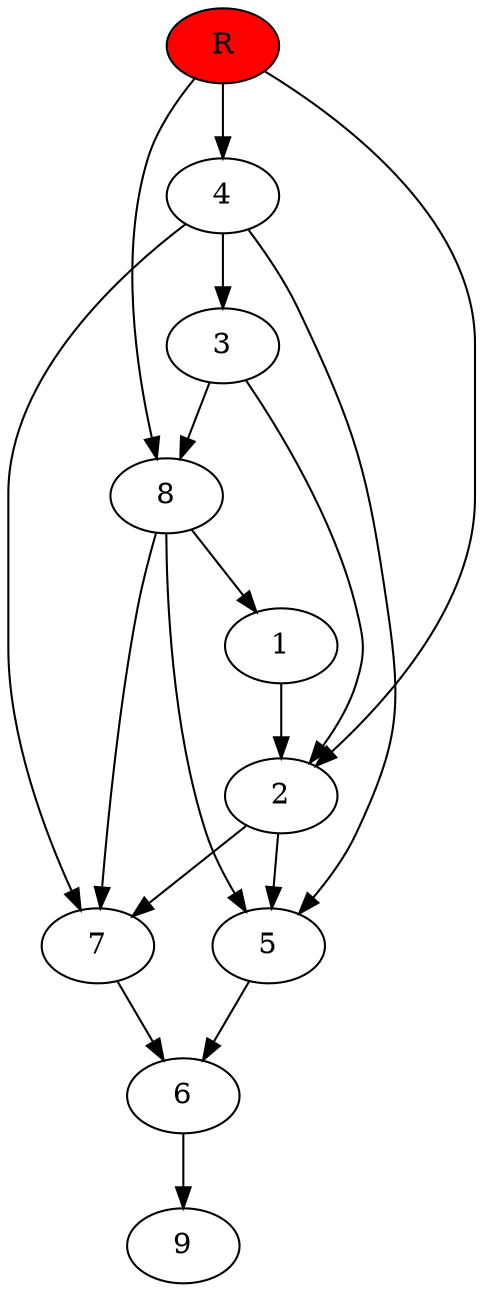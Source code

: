 digraph prb62801 {
	1
	2
	3
	4
	5
	6
	7
	8
	R [fillcolor="#ff0000" style=filled]
	1 -> 2
	2 -> 5
	2 -> 7
	3 -> 2
	3 -> 8
	4 -> 3
	4 -> 5
	4 -> 7
	5 -> 6
	6 -> 9
	7 -> 6
	8 -> 1
	8 -> 5
	8 -> 7
	R -> 2
	R -> 4
	R -> 8
}
